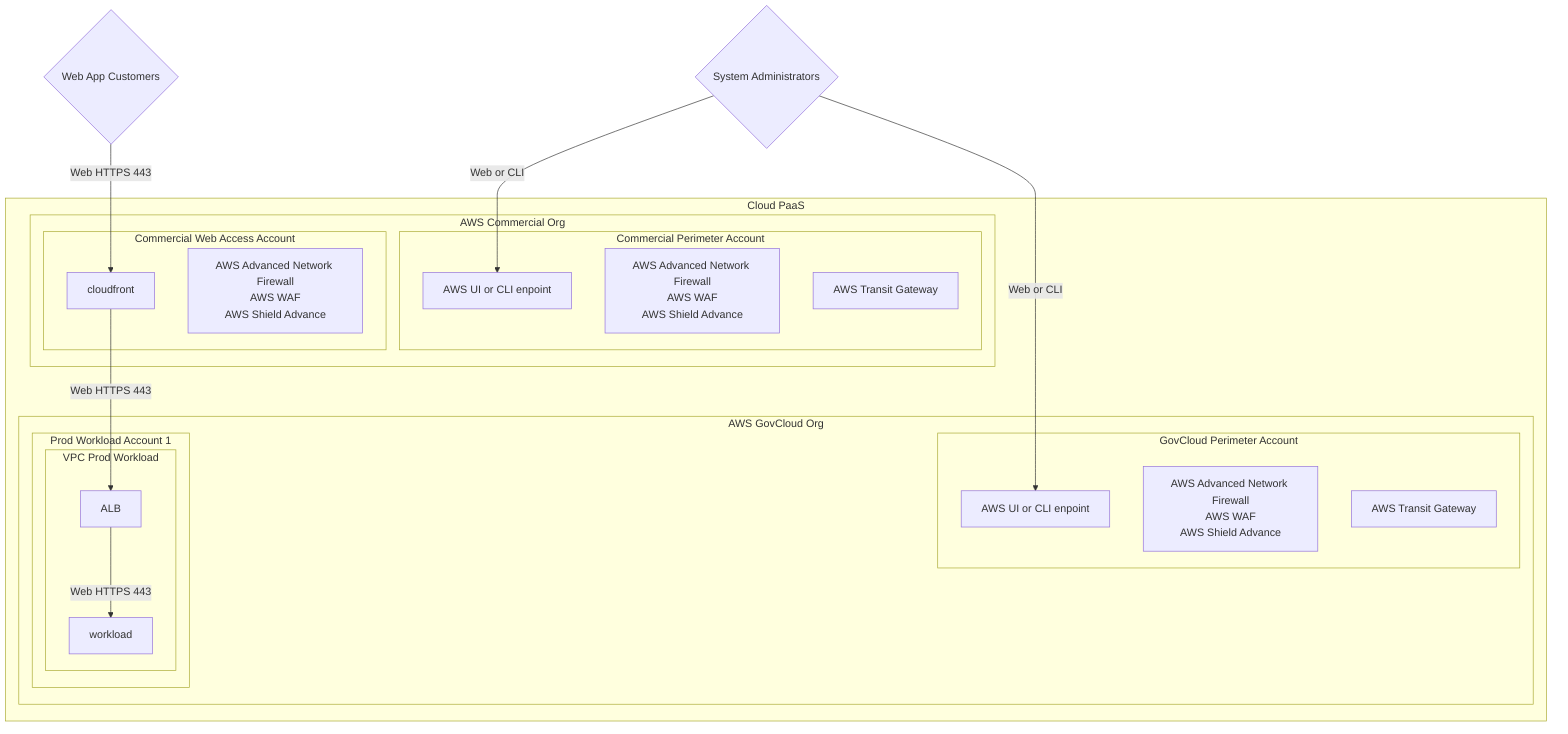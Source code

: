 %%CF direct

flowchart TD

%%External entities or services
customer{Web App Customers}
admin{System Administrators}

%%Accreditation boundary
subgraph Cloud PaaS
  subgraph AWS Commercial Org
    subgraph Commercial Web Access Account
      cloudfront[cloudfront]
      awsnetfirewallWeb[AWS Advanced Network Firewall<br>AWS WAF<br>AWS Shield Advance]
    end
    subgraph Commercial Perimeter Account
      awsEndpointCom[AWS UI or CLI enpoint]
      awsnetfirewallPer[AWS Advanced Network Firewall<br>AWS WAF<br>AWS Shield Advance]
      awsXit[AWS Transit Gateway]
    end
  end

  subgraph AWS GovCloud Org
      subgraph GovCloud Perimeter Account
      awsEndpointGov[AWS UI or CLI enpoint]
      awsnetfirewallGov[AWS Advanced Network Firewall<br>AWS WAF<br>AWS Shield Advance]
      awsXitGov[AWS Transit Gateway]
      end
      subgraph prod1[Prod Workload Account 1]
        subgraph VPC Prod Workload
          wALB1[ALB]
          workload1[workload]
        end
      end

  end

end

%%Connections
customer -- Web HTTPS 443 --> cloudfront
cloudfront -- Web HTTPS 443 --> wALB1
wALB1 -- Web HTTPS 443 --> workload1
admin -- Web or CLI --> awsEndpointCom
admin -- Web or CLI --> awsEndpointGov